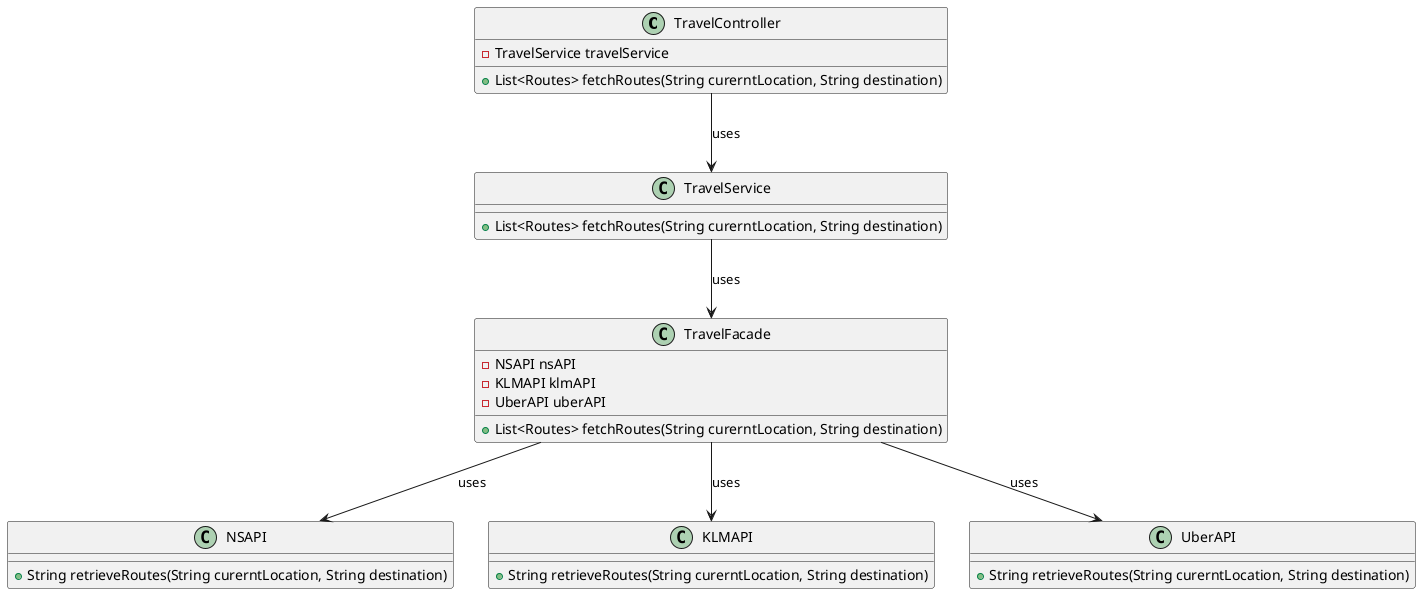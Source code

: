 @startuml

class TravelController {
    -TravelService travelService
    +List<Routes> fetchRoutes(String curerntLocation, String destination)
}


class TravelService {
    +List<Routes> fetchRoutes(String curerntLocation, String destination)

}

class TravelFacade {
    -NSAPI nsAPI
    -KLMAPI klmAPI
    -UberAPI uberAPI
    +List<Routes> fetchRoutes(String curerntLocation, String destination)
}


class NSAPI {
    +String retrieveRoutes(String curerntLocation, String destination)
}

class KLMAPI {
    +String retrieveRoutes(String curerntLocation, String destination)
}

class UberAPI {
    +String retrieveRoutes(String curerntLocation, String destination)
}



TravelFacade --> NSAPI : uses
TravelFacade --> KLMAPI : uses
TravelFacade --> UberAPI : uses

'NSAPI o-- NSRoutes : returns
'KLMAPI o-- KLMRoutes : returns
'UberAPI o-- UberRoutes : returns

TravelController --> TravelService : uses
TravelService --> TravelFacade : uses
@enduml